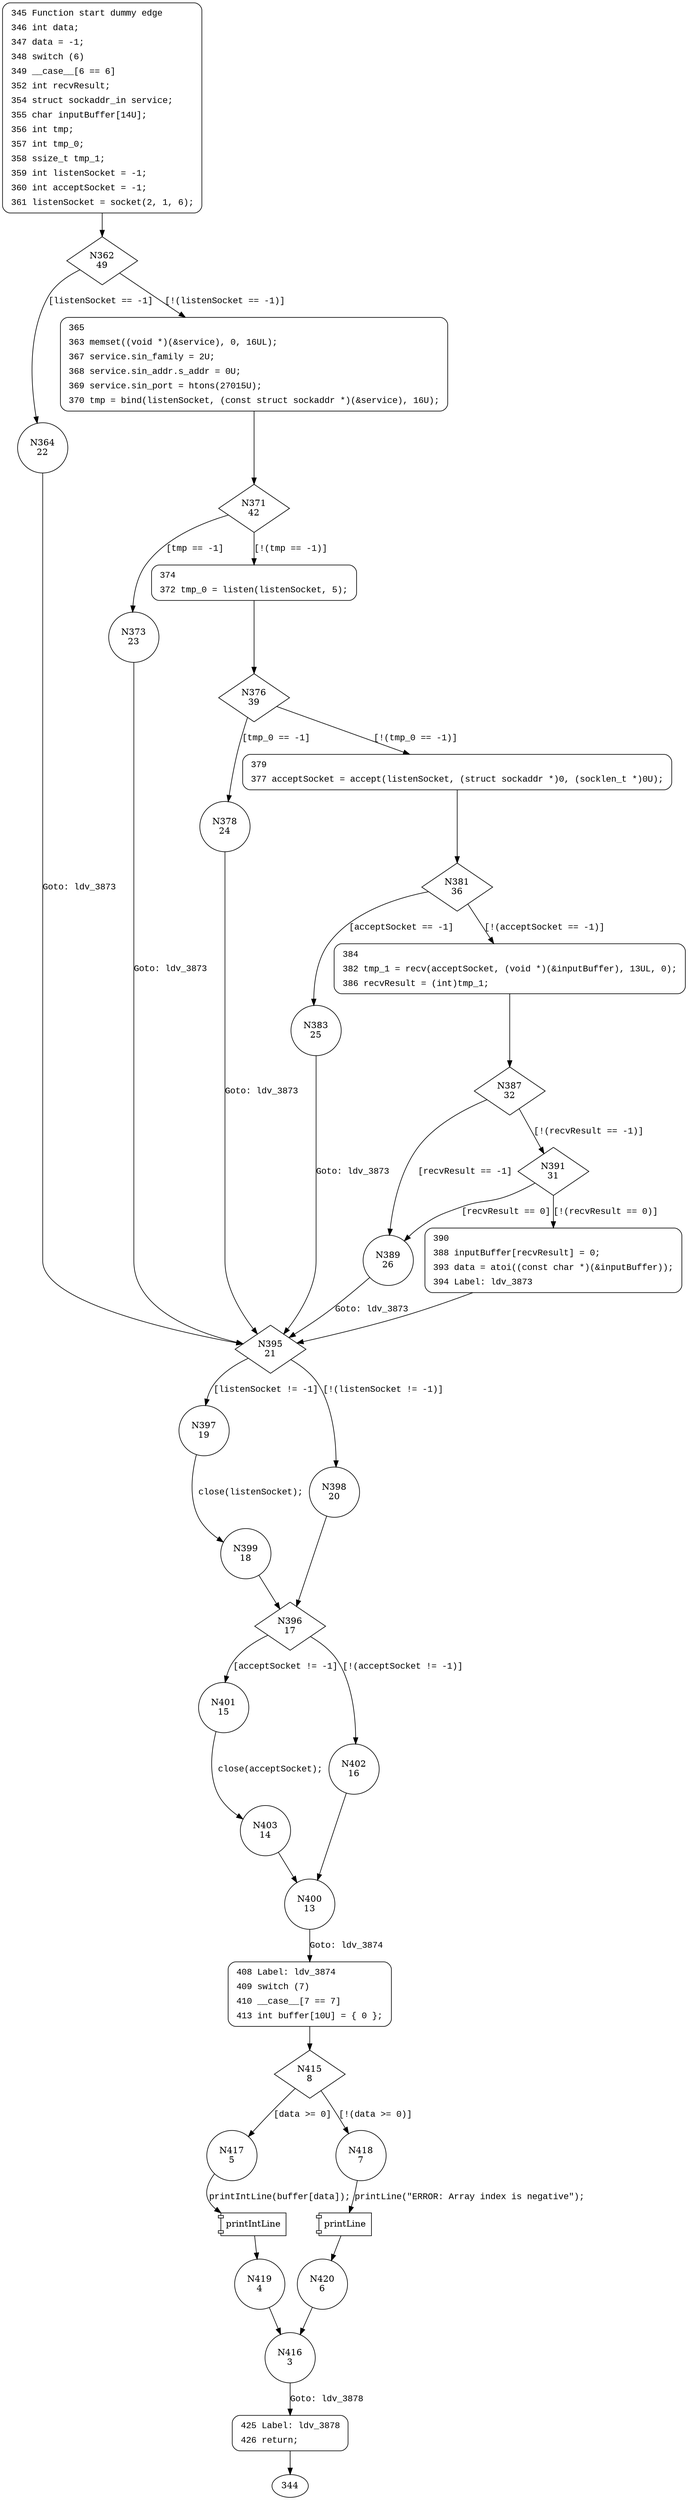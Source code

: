 digraph CWE126_Buffer_Overread__CWE129_listen_socket_15_bad {
362 [shape="diamond" label="N362\n49"]
364 [shape="circle" label="N364\n22"]
365 [shape="circle" label="N365\n48"]
371 [shape="diamond" label="N371\n42"]
373 [shape="circle" label="N373\n23"]
374 [shape="circle" label="N374\n41"]
376 [shape="diamond" label="N376\n39"]
378 [shape="circle" label="N378\n24"]
379 [shape="circle" label="N379\n38"]
381 [shape="diamond" label="N381\n36"]
383 [shape="circle" label="N383\n25"]
384 [shape="circle" label="N384\n35"]
387 [shape="diamond" label="N387\n32"]
389 [shape="circle" label="N389\n26"]
391 [shape="diamond" label="N391\n31"]
390 [shape="circle" label="N390\n30"]
395 [shape="diamond" label="N395\n21"]
397 [shape="circle" label="N397\n19"]
398 [shape="circle" label="N398\n20"]
396 [shape="diamond" label="N396\n17"]
401 [shape="circle" label="N401\n15"]
402 [shape="circle" label="N402\n16"]
400 [shape="circle" label="N400\n13"]
408 [shape="circle" label="N408\n12"]
415 [shape="diamond" label="N415\n8"]
417 [shape="circle" label="N417\n5"]
418 [shape="circle" label="N418\n7"]
420 [shape="circle" label="N420\n6"]
416 [shape="circle" label="N416\n3"]
425 [shape="circle" label="N425\n2"]
419 [shape="circle" label="N419\n4"]
403 [shape="circle" label="N403\n14"]
399 [shape="circle" label="N399\n18"]
345 [style="filled,bold" penwidth="1" fillcolor="white" fontname="Courier New" shape="Mrecord" label=<<table border="0" cellborder="0" cellpadding="3" bgcolor="white"><tr><td align="right">345</td><td align="left">Function start dummy edge</td></tr><tr><td align="right">346</td><td align="left">int data;</td></tr><tr><td align="right">347</td><td align="left">data = -1;</td></tr><tr><td align="right">348</td><td align="left">switch (6)</td></tr><tr><td align="right">349</td><td align="left">__case__[6 == 6]</td></tr><tr><td align="right">352</td><td align="left">int recvResult;</td></tr><tr><td align="right">354</td><td align="left">struct sockaddr_in service;</td></tr><tr><td align="right">355</td><td align="left">char inputBuffer[14U];</td></tr><tr><td align="right">356</td><td align="left">int tmp;</td></tr><tr><td align="right">357</td><td align="left">int tmp_0;</td></tr><tr><td align="right">358</td><td align="left">ssize_t tmp_1;</td></tr><tr><td align="right">359</td><td align="left">int listenSocket = -1;</td></tr><tr><td align="right">360</td><td align="left">int acceptSocket = -1;</td></tr><tr><td align="right">361</td><td align="left">listenSocket = socket(2, 1, 6);</td></tr></table>>]
345 -> 362[label=""]
365 [style="filled,bold" penwidth="1" fillcolor="white" fontname="Courier New" shape="Mrecord" label=<<table border="0" cellborder="0" cellpadding="3" bgcolor="white"><tr><td align="right">365</td><td align="left"></td></tr><tr><td align="right">363</td><td align="left">memset((void *)(&amp;service), 0, 16UL);</td></tr><tr><td align="right">367</td><td align="left">service.sin_family = 2U;</td></tr><tr><td align="right">368</td><td align="left">service.sin_addr.s_addr = 0U;</td></tr><tr><td align="right">369</td><td align="left">service.sin_port = htons(27015U);</td></tr><tr><td align="right">370</td><td align="left">tmp = bind(listenSocket, (const struct sockaddr *)(&amp;service), 16U);</td></tr></table>>]
365 -> 371[label=""]
374 [style="filled,bold" penwidth="1" fillcolor="white" fontname="Courier New" shape="Mrecord" label=<<table border="0" cellborder="0" cellpadding="3" bgcolor="white"><tr><td align="right">374</td><td align="left"></td></tr><tr><td align="right">372</td><td align="left">tmp_0 = listen(listenSocket, 5);</td></tr></table>>]
374 -> 376[label=""]
379 [style="filled,bold" penwidth="1" fillcolor="white" fontname="Courier New" shape="Mrecord" label=<<table border="0" cellborder="0" cellpadding="3" bgcolor="white"><tr><td align="right">379</td><td align="left"></td></tr><tr><td align="right">377</td><td align="left">acceptSocket = accept(listenSocket, (struct sockaddr *)0, (socklen_t *)0U);</td></tr></table>>]
379 -> 381[label=""]
384 [style="filled,bold" penwidth="1" fillcolor="white" fontname="Courier New" shape="Mrecord" label=<<table border="0" cellborder="0" cellpadding="3" bgcolor="white"><tr><td align="right">384</td><td align="left"></td></tr><tr><td align="right">382</td><td align="left">tmp_1 = recv(acceptSocket, (void *)(&amp;inputBuffer), 13UL, 0);</td></tr><tr><td align="right">386</td><td align="left">recvResult = (int)tmp_1;</td></tr></table>>]
384 -> 387[label=""]
390 [style="filled,bold" penwidth="1" fillcolor="white" fontname="Courier New" shape="Mrecord" label=<<table border="0" cellborder="0" cellpadding="3" bgcolor="white"><tr><td align="right">390</td><td align="left"></td></tr><tr><td align="right">388</td><td align="left">inputBuffer[recvResult] = 0;</td></tr><tr><td align="right">393</td><td align="left">data = atoi((const char *)(&amp;inputBuffer));</td></tr><tr><td align="right">394</td><td align="left">Label: ldv_3873</td></tr></table>>]
390 -> 395[label=""]
408 [style="filled,bold" penwidth="1" fillcolor="white" fontname="Courier New" shape="Mrecord" label=<<table border="0" cellborder="0" cellpadding="3" bgcolor="white"><tr><td align="right">408</td><td align="left">Label: ldv_3874</td></tr><tr><td align="right">409</td><td align="left">switch (7)</td></tr><tr><td align="right">410</td><td align="left">__case__[7 == 7]</td></tr><tr><td align="right">413</td><td align="left">int buffer[10U] = &#123; 0 &#125;;</td></tr></table>>]
408 -> 415[label=""]
425 [style="filled,bold" penwidth="1" fillcolor="white" fontname="Courier New" shape="Mrecord" label=<<table border="0" cellborder="0" cellpadding="3" bgcolor="white"><tr><td align="right">425</td><td align="left">Label: ldv_3878</td></tr><tr><td align="right">426</td><td align="left">return;</td></tr></table>>]
425 -> 344[label=""]
362 -> 364 [label="[listenSocket == -1]" fontname="Courier New"]
362 -> 365 [label="[!(listenSocket == -1)]" fontname="Courier New"]
371 -> 373 [label="[tmp == -1]" fontname="Courier New"]
371 -> 374 [label="[!(tmp == -1)]" fontname="Courier New"]
376 -> 378 [label="[tmp_0 == -1]" fontname="Courier New"]
376 -> 379 [label="[!(tmp_0 == -1)]" fontname="Courier New"]
381 -> 383 [label="[acceptSocket == -1]" fontname="Courier New"]
381 -> 384 [label="[!(acceptSocket == -1)]" fontname="Courier New"]
387 -> 389 [label="[recvResult == -1]" fontname="Courier New"]
387 -> 391 [label="[!(recvResult == -1)]" fontname="Courier New"]
391 -> 389 [label="[recvResult == 0]" fontname="Courier New"]
391 -> 390 [label="[!(recvResult == 0)]" fontname="Courier New"]
395 -> 397 [label="[listenSocket != -1]" fontname="Courier New"]
395 -> 398 [label="[!(listenSocket != -1)]" fontname="Courier New"]
396 -> 401 [label="[acceptSocket != -1]" fontname="Courier New"]
396 -> 402 [label="[!(acceptSocket != -1)]" fontname="Courier New"]
400 -> 408 [label="Goto: ldv_3874" fontname="Courier New"]
415 -> 417 [label="[data >= 0]" fontname="Courier New"]
415 -> 418 [label="[!(data >= 0)]" fontname="Courier New"]
100017 [shape="component" label="printLine"]
418 -> 100017 [label="printLine(\"ERROR: Array index is negative\");" fontname="Courier New"]
100017 -> 420 [label="" fontname="Courier New"]
416 -> 425 [label="Goto: ldv_3878" fontname="Courier New"]
100018 [shape="component" label="printIntLine"]
417 -> 100018 [label="printIntLine(buffer[data]);" fontname="Courier New"]
100018 -> 419 [label="" fontname="Courier New"]
401 -> 403 [label="close(acceptSocket);" fontname="Courier New"]
397 -> 399 [label="close(listenSocket);" fontname="Courier New"]
389 -> 395 [label="Goto: ldv_3873" fontname="Courier New"]
378 -> 395 [label="Goto: ldv_3873" fontname="Courier New"]
364 -> 395 [label="Goto: ldv_3873" fontname="Courier New"]
398 -> 396 [label="" fontname="Courier New"]
402 -> 400 [label="" fontname="Courier New"]
420 -> 416 [label="" fontname="Courier New"]
419 -> 416 [label="" fontname="Courier New"]
403 -> 400 [label="" fontname="Courier New"]
399 -> 396 [label="" fontname="Courier New"]
383 -> 395 [label="Goto: ldv_3873" fontname="Courier New"]
373 -> 395 [label="Goto: ldv_3873" fontname="Courier New"]
}